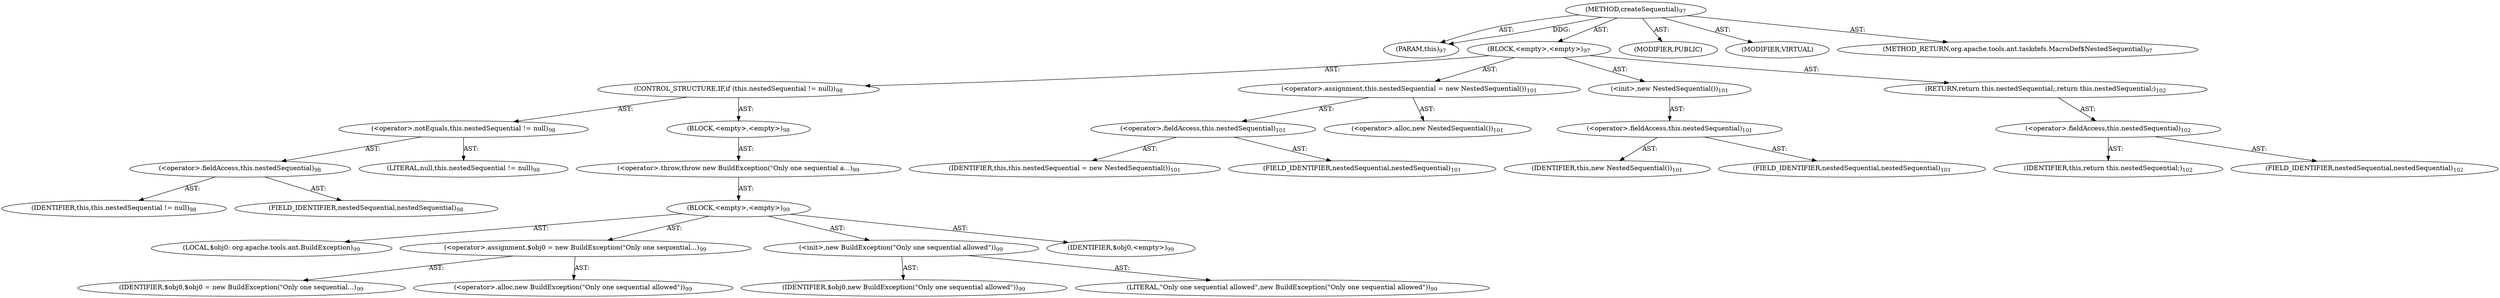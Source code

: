 digraph "createSequential" {  
"111669149697" [label = <(METHOD,createSequential)<SUB>97</SUB>> ]
"115964116993" [label = <(PARAM,this)<SUB>97</SUB>> ]
"25769803777" [label = <(BLOCK,&lt;empty&gt;,&lt;empty&gt;)<SUB>97</SUB>> ]
"47244640256" [label = <(CONTROL_STRUCTURE,IF,if (this.nestedSequential != null))<SUB>98</SUB>> ]
"30064771074" [label = <(&lt;operator&gt;.notEquals,this.nestedSequential != null)<SUB>98</SUB>> ]
"30064771075" [label = <(&lt;operator&gt;.fieldAccess,this.nestedSequential)<SUB>98</SUB>> ]
"68719476737" [label = <(IDENTIFIER,this,this.nestedSequential != null)<SUB>98</SUB>> ]
"55834574849" [label = <(FIELD_IDENTIFIER,nestedSequential,nestedSequential)<SUB>98</SUB>> ]
"90194313216" [label = <(LITERAL,null,this.nestedSequential != null)<SUB>98</SUB>> ]
"25769803778" [label = <(BLOCK,&lt;empty&gt;,&lt;empty&gt;)<SUB>98</SUB>> ]
"30064771076" [label = <(&lt;operator&gt;.throw,throw new BuildException(&quot;Only one sequential a...)<SUB>99</SUB>> ]
"25769803779" [label = <(BLOCK,&lt;empty&gt;,&lt;empty&gt;)<SUB>99</SUB>> ]
"94489280512" [label = <(LOCAL,$obj0: org.apache.tools.ant.BuildException)<SUB>99</SUB>> ]
"30064771077" [label = <(&lt;operator&gt;.assignment,$obj0 = new BuildException(&quot;Only one sequential...)<SUB>99</SUB>> ]
"68719476758" [label = <(IDENTIFIER,$obj0,$obj0 = new BuildException(&quot;Only one sequential...)<SUB>99</SUB>> ]
"30064771078" [label = <(&lt;operator&gt;.alloc,new BuildException(&quot;Only one sequential allowed&quot;))<SUB>99</SUB>> ]
"30064771079" [label = <(&lt;init&gt;,new BuildException(&quot;Only one sequential allowed&quot;))<SUB>99</SUB>> ]
"68719476759" [label = <(IDENTIFIER,$obj0,new BuildException(&quot;Only one sequential allowed&quot;))<SUB>99</SUB>> ]
"90194313217" [label = <(LITERAL,&quot;Only one sequential allowed&quot;,new BuildException(&quot;Only one sequential allowed&quot;))<SUB>99</SUB>> ]
"68719476760" [label = <(IDENTIFIER,$obj0,&lt;empty&gt;)<SUB>99</SUB>> ]
"30064771080" [label = <(&lt;operator&gt;.assignment,this.nestedSequential = new NestedSequential())<SUB>101</SUB>> ]
"30064771081" [label = <(&lt;operator&gt;.fieldAccess,this.nestedSequential)<SUB>101</SUB>> ]
"68719476738" [label = <(IDENTIFIER,this,this.nestedSequential = new NestedSequential())<SUB>101</SUB>> ]
"55834574850" [label = <(FIELD_IDENTIFIER,nestedSequential,nestedSequential)<SUB>101</SUB>> ]
"30064771082" [label = <(&lt;operator&gt;.alloc,new NestedSequential())<SUB>101</SUB>> ]
"30064771083" [label = <(&lt;init&gt;,new NestedSequential())<SUB>101</SUB>> ]
"30064771084" [label = <(&lt;operator&gt;.fieldAccess,this.nestedSequential)<SUB>101</SUB>> ]
"68719476761" [label = <(IDENTIFIER,this,new NestedSequential())<SUB>101</SUB>> ]
"55834574851" [label = <(FIELD_IDENTIFIER,nestedSequential,nestedSequential)<SUB>101</SUB>> ]
"146028888064" [label = <(RETURN,return this.nestedSequential;,return this.nestedSequential;)<SUB>102</SUB>> ]
"30064771085" [label = <(&lt;operator&gt;.fieldAccess,this.nestedSequential)<SUB>102</SUB>> ]
"68719476739" [label = <(IDENTIFIER,this,return this.nestedSequential;)<SUB>102</SUB>> ]
"55834574852" [label = <(FIELD_IDENTIFIER,nestedSequential,nestedSequential)<SUB>102</SUB>> ]
"133143986182" [label = <(MODIFIER,PUBLIC)> ]
"133143986183" [label = <(MODIFIER,VIRTUAL)> ]
"128849018881" [label = <(METHOD_RETURN,org.apache.tools.ant.taskdefs.MacroDef$NestedSequential)<SUB>97</SUB>> ]
  "111669149697" -> "115964116993"  [ label = "AST: "] 
  "111669149697" -> "25769803777"  [ label = "AST: "] 
  "111669149697" -> "133143986182"  [ label = "AST: "] 
  "111669149697" -> "133143986183"  [ label = "AST: "] 
  "111669149697" -> "128849018881"  [ label = "AST: "] 
  "25769803777" -> "47244640256"  [ label = "AST: "] 
  "25769803777" -> "30064771080"  [ label = "AST: "] 
  "25769803777" -> "30064771083"  [ label = "AST: "] 
  "25769803777" -> "146028888064"  [ label = "AST: "] 
  "47244640256" -> "30064771074"  [ label = "AST: "] 
  "47244640256" -> "25769803778"  [ label = "AST: "] 
  "30064771074" -> "30064771075"  [ label = "AST: "] 
  "30064771074" -> "90194313216"  [ label = "AST: "] 
  "30064771075" -> "68719476737"  [ label = "AST: "] 
  "30064771075" -> "55834574849"  [ label = "AST: "] 
  "25769803778" -> "30064771076"  [ label = "AST: "] 
  "30064771076" -> "25769803779"  [ label = "AST: "] 
  "25769803779" -> "94489280512"  [ label = "AST: "] 
  "25769803779" -> "30064771077"  [ label = "AST: "] 
  "25769803779" -> "30064771079"  [ label = "AST: "] 
  "25769803779" -> "68719476760"  [ label = "AST: "] 
  "30064771077" -> "68719476758"  [ label = "AST: "] 
  "30064771077" -> "30064771078"  [ label = "AST: "] 
  "30064771079" -> "68719476759"  [ label = "AST: "] 
  "30064771079" -> "90194313217"  [ label = "AST: "] 
  "30064771080" -> "30064771081"  [ label = "AST: "] 
  "30064771080" -> "30064771082"  [ label = "AST: "] 
  "30064771081" -> "68719476738"  [ label = "AST: "] 
  "30064771081" -> "55834574850"  [ label = "AST: "] 
  "30064771083" -> "30064771084"  [ label = "AST: "] 
  "30064771084" -> "68719476761"  [ label = "AST: "] 
  "30064771084" -> "55834574851"  [ label = "AST: "] 
  "146028888064" -> "30064771085"  [ label = "AST: "] 
  "30064771085" -> "68719476739"  [ label = "AST: "] 
  "30064771085" -> "55834574852"  [ label = "AST: "] 
  "111669149697" -> "115964116993"  [ label = "DDG: "] 
}
